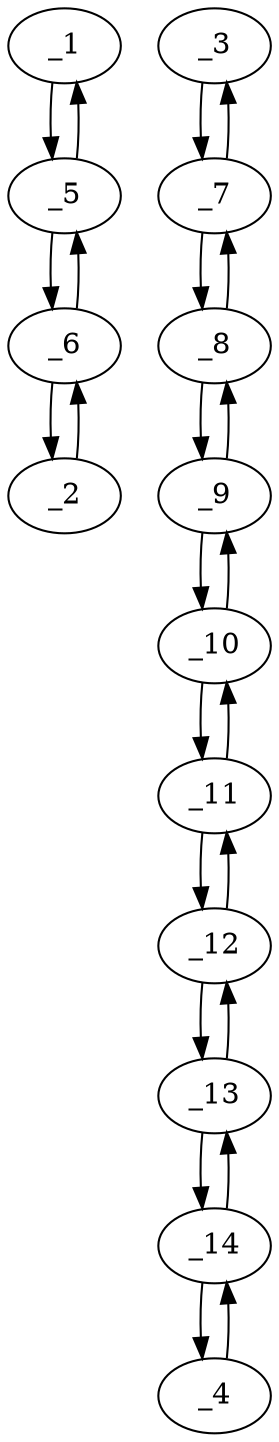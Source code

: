 digraph s1278_06 {
	_1	 [x="183.000000",
		y="118.000000"];
	_5	 [x="193.000000",
		y="129.000000"];
	_1 -> _5	 [angle="0.832981",
		orient="0.739940"];
	_2	 [x="225.000000",
		y="140.000000"];
	_6	 [x="208.000000",
		y="136.000000"];
	_2 -> _6	 [angle="-2.910502",
		orient="-0.229039"];
	_3	 [x="111.000000",
		y="178.000000"];
	_7	 [x="107.000000",
		y="164.000000"];
	_3 -> _7	 [angle="-1.849096",
		orient="-0.961524"];
	_4	 [x="34.000000",
		y="195.000000"];
	_14	 [x="32.000000",
		y="177.000000"];
	_4 -> _14	 [angle="-1.681454",
		orient="-0.993884"];
	_5 -> _1	 [angle="-2.308611",
		orient="-0.739940"];
	_5 -> _6	 [angle="0.436627",
		orient="0.422885"];
	_6 -> _2	 [angle="0.231091",
		orient="0.229039"];
	_6 -> _5	 [angle="-2.704965",
		orient="-0.422885"];
	_7 -> _3	 [angle="1.292497",
		orient="0.961524"];
	_8	 [x="98.000000",
		y="153.000000"];
	_7 -> _8	 [angle="-2.256526",
		orient="-0.773957"];
	_8 -> _7	 [angle="0.885067",
		orient="0.773957"];
	_9	 [x="86.000000",
		y="144.000000"];
	_8 -> _9	 [angle="-2.498092",
		orient="-0.600000"];
	_9 -> _8	 [angle="0.643501",
		orient="0.600000"];
	_10	 [x="72.000000",
		y="138.000000"];
	_9 -> _10	 [angle="-2.736701",
		orient="-0.393919"];
	_10 -> _9	 [angle="0.404892",
		orient="0.393919"];
	_11	 [x="53.000000",
		y="137.000000"];
	_10 -> _11	 [angle="-3.089010",
		orient="-0.052559"];
	_11 -> _10	 [angle="0.052583",
		orient="0.052559"];
	_12	 [x="39.000000",
		y="143.000000"];
	_11 -> _12	 [angle="2.736701",
		orient="0.393919"];
	_12 -> _11	 [angle="-0.404892",
		orient="-0.393919"];
	_13	 [x="33.000000",
		y="158.000000"];
	_12 -> _13	 [angle="1.951303",
		orient="0.928477"];
	_13 -> _12	 [angle="-1.190290",
		orient="-0.928477"];
	_13 -> _14	 [angle="1.623379",
		orient="0.998618"];
	_14 -> _4	 [angle="1.460139",
		orient="0.993884"];
	_14 -> _13	 [angle="-1.518213",
		orient="-0.998618"];
}
